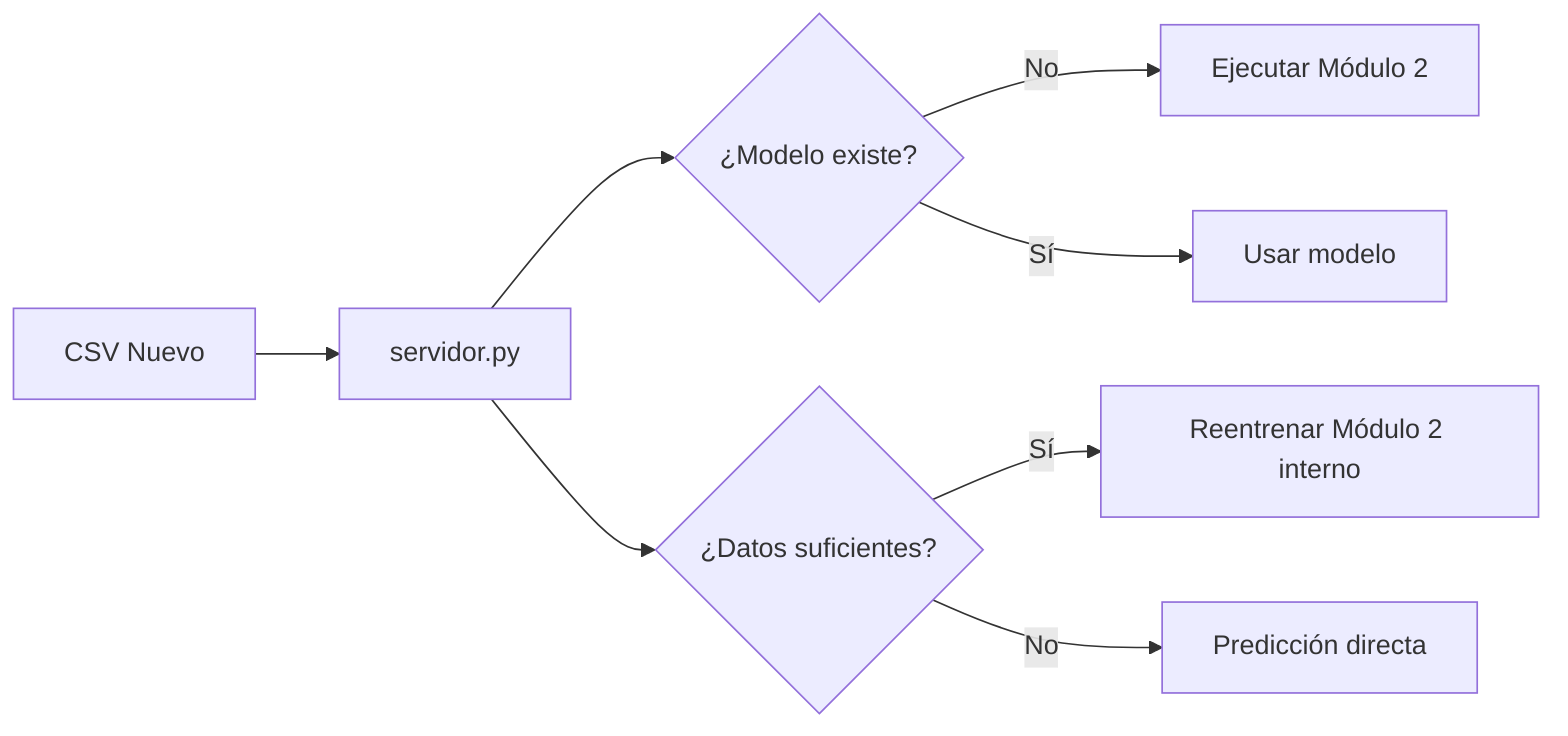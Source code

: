 graph LR
    A[CSV Nuevo] --> B[servidor.py]
    B --> C{¿Modelo existe?}
    C -->|No| D[Ejecutar Módulo 2]
    C -->|Sí| E[Usar modelo]
    B --> F{¿Datos suficientes?}
    F -->|Sí| G[Reentrenar Módulo 2 interno]
    F -->|No| H[Predicción directa]